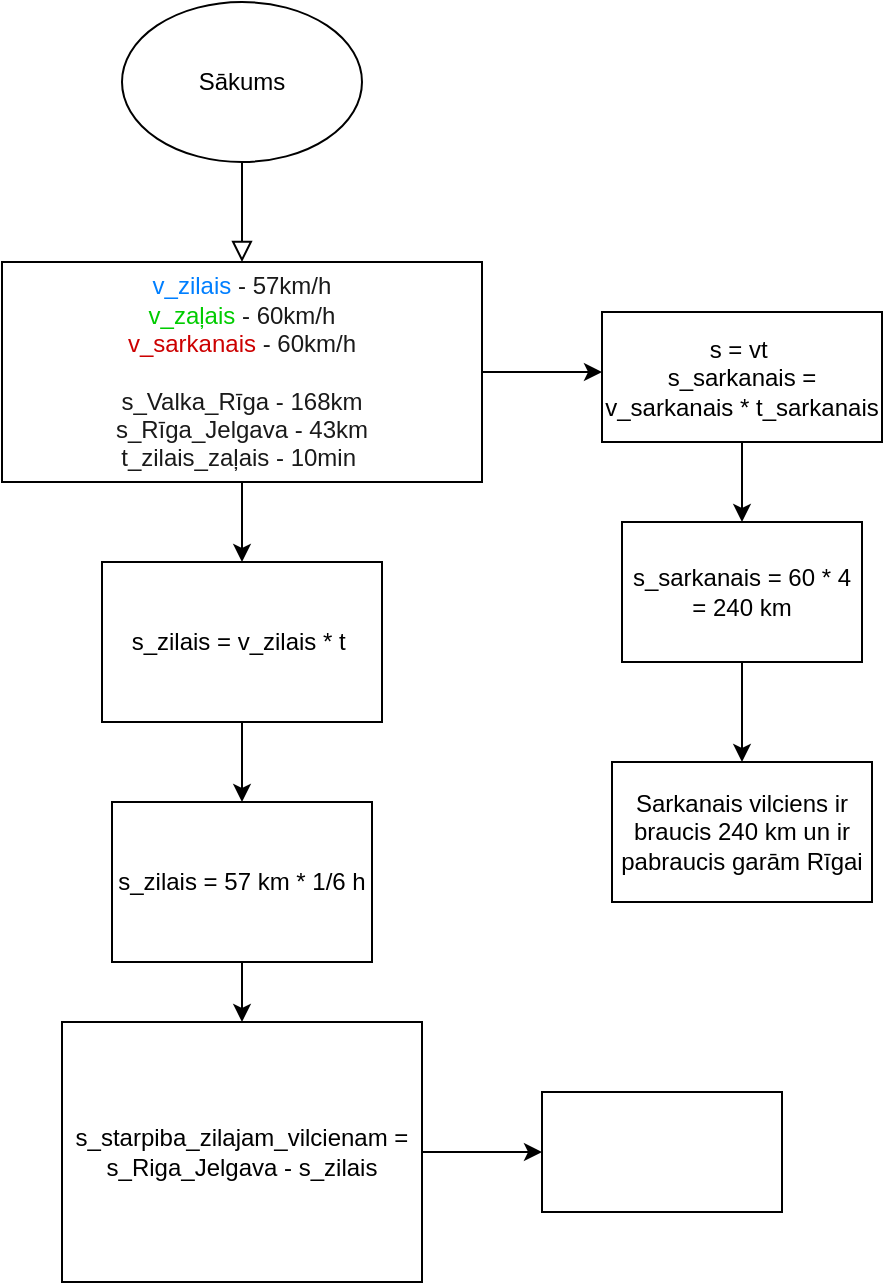 <mxfile version="24.7.16">
  <diagram id="C5RBs43oDa-KdzZeNtuy" name="Page-1">
    <mxGraphModel dx="954" dy="639" grid="1" gridSize="10" guides="1" tooltips="1" connect="1" arrows="1" fold="1" page="1" pageScale="1" pageWidth="827" pageHeight="1169" math="0" shadow="0">
      <root>
        <mxCell id="WIyWlLk6GJQsqaUBKTNV-0" />
        <mxCell id="WIyWlLk6GJQsqaUBKTNV-1" parent="WIyWlLk6GJQsqaUBKTNV-0" />
        <mxCell id="WIyWlLk6GJQsqaUBKTNV-2" value="" style="rounded=0;html=1;jettySize=auto;orthogonalLoop=1;fontSize=11;endArrow=block;endFill=0;endSize=8;strokeWidth=1;shadow=0;labelBackgroundColor=none;edgeStyle=orthogonalEdgeStyle;curved=0;fillColor=#f5f5f5;strokeColor=#000000;" parent="WIyWlLk6GJQsqaUBKTNV-1" edge="1">
          <mxGeometry relative="1" as="geometry">
            <mxPoint x="220" y="120" as="sourcePoint" />
            <mxPoint x="220" y="170" as="targetPoint" />
          </mxGeometry>
        </mxCell>
        <mxCell id="Ahagz1rytBNZaV60CYtw-1" value="Sākums" style="ellipse;whiteSpace=wrap;html=1;" parent="WIyWlLk6GJQsqaUBKTNV-1" vertex="1">
          <mxGeometry x="160" y="40" width="120" height="80" as="geometry" />
        </mxCell>
        <mxCell id="IT3buVjhlxFBMhq0vRsQ-2" style="edgeStyle=orthogonalEdgeStyle;rounded=0;orthogonalLoop=1;jettySize=auto;html=1;exitX=1;exitY=0.5;exitDx=0;exitDy=0;" edge="1" parent="WIyWlLk6GJQsqaUBKTNV-1" source="Ahagz1rytBNZaV60CYtw-2">
          <mxGeometry relative="1" as="geometry">
            <mxPoint x="400" y="225" as="targetPoint" />
          </mxGeometry>
        </mxCell>
        <mxCell id="Ahagz1rytBNZaV60CYtw-2" value="&lt;font color=&quot;#007fff&quot;&gt;v_zilais &lt;/font&gt;&lt;font color=&quot;#1a1a1a&quot;&gt;- 57km/h&lt;/font&gt;&lt;div&gt;&lt;font color=&quot;#00cc00&quot;&gt;v_zaļais &lt;/font&gt;&lt;font color=&quot;#1a1a1a&quot;&gt;- 60km/h&lt;/font&gt;&lt;/div&gt;&lt;div&gt;&lt;font color=&quot;#cc0000&quot;&gt;v_sarkanais &lt;/font&gt;&lt;font color=&quot;#1a1a1a&quot;&gt;- 60km/h&lt;/font&gt;&lt;/div&gt;&lt;div&gt;&lt;span style=&quot;color: rgb(26, 26, 26); background-color: initial;&quot;&gt;&lt;br&gt;&lt;/span&gt;&lt;/div&gt;&lt;div&gt;&lt;span style=&quot;color: rgb(26, 26, 26); background-color: initial;&quot;&gt;s_Valka_Rīga - 168km&lt;/span&gt;&lt;br&gt;&lt;/div&gt;&lt;div&gt;&lt;font color=&quot;#1a1a1a&quot;&gt;s_Rīga_Jelgava - 43km&lt;/font&gt;&lt;/div&gt;&lt;div&gt;&lt;font color=&quot;#1a1a1a&quot;&gt;t_zilais_zaļais - 10min&amp;nbsp;&lt;/font&gt;&lt;/div&gt;" style="rounded=0;whiteSpace=wrap;html=1;" parent="WIyWlLk6GJQsqaUBKTNV-1" vertex="1">
          <mxGeometry x="100" y="170" width="240" height="110" as="geometry" />
        </mxCell>
        <mxCell id="IT3buVjhlxFBMhq0vRsQ-4" style="edgeStyle=orthogonalEdgeStyle;rounded=0;orthogonalLoop=1;jettySize=auto;html=1;" edge="1" parent="WIyWlLk6GJQsqaUBKTNV-1" source="IT3buVjhlxFBMhq0vRsQ-3" target="IT3buVjhlxFBMhq0vRsQ-5">
          <mxGeometry relative="1" as="geometry">
            <mxPoint x="470" y="300" as="targetPoint" />
          </mxGeometry>
        </mxCell>
        <mxCell id="IT3buVjhlxFBMhq0vRsQ-3" value="s = vt&amp;nbsp;&lt;div&gt;s_sarkanais = v_sarkanais * t_sarkanais&lt;/div&gt;" style="rounded=0;whiteSpace=wrap;html=1;" vertex="1" parent="WIyWlLk6GJQsqaUBKTNV-1">
          <mxGeometry x="400" y="195" width="140" height="65" as="geometry" />
        </mxCell>
        <mxCell id="IT3buVjhlxFBMhq0vRsQ-6" style="edgeStyle=orthogonalEdgeStyle;rounded=0;orthogonalLoop=1;jettySize=auto;html=1;" edge="1" parent="WIyWlLk6GJQsqaUBKTNV-1" source="IT3buVjhlxFBMhq0vRsQ-5" target="IT3buVjhlxFBMhq0vRsQ-7">
          <mxGeometry relative="1" as="geometry">
            <mxPoint x="470" y="410" as="targetPoint" />
          </mxGeometry>
        </mxCell>
        <mxCell id="IT3buVjhlxFBMhq0vRsQ-5" value="s_sarkanais = 60 * 4 = 240 km" style="rounded=0;whiteSpace=wrap;html=1;" vertex="1" parent="WIyWlLk6GJQsqaUBKTNV-1">
          <mxGeometry x="410" y="300" width="120" height="70" as="geometry" />
        </mxCell>
        <mxCell id="IT3buVjhlxFBMhq0vRsQ-7" value="Sarkanais vilciens ir braucis 240 km un ir pabraucis garām Rīgai" style="rounded=0;whiteSpace=wrap;html=1;" vertex="1" parent="WIyWlLk6GJQsqaUBKTNV-1">
          <mxGeometry x="405" y="420" width="130" height="70" as="geometry" />
        </mxCell>
        <mxCell id="IT3buVjhlxFBMhq0vRsQ-11" value="" style="edgeStyle=orthogonalEdgeStyle;rounded=0;orthogonalLoop=1;jettySize=auto;html=1;" edge="1" parent="WIyWlLk6GJQsqaUBKTNV-1" source="IT3buVjhlxFBMhq0vRsQ-8" target="IT3buVjhlxFBMhq0vRsQ-10">
          <mxGeometry relative="1" as="geometry" />
        </mxCell>
        <mxCell id="IT3buVjhlxFBMhq0vRsQ-15" value="" style="edgeStyle=orthogonalEdgeStyle;rounded=0;orthogonalLoop=1;jettySize=auto;html=1;" edge="1" parent="WIyWlLk6GJQsqaUBKTNV-1" source="IT3buVjhlxFBMhq0vRsQ-10" target="IT3buVjhlxFBMhq0vRsQ-14">
          <mxGeometry relative="1" as="geometry" />
        </mxCell>
        <mxCell id="IT3buVjhlxFBMhq0vRsQ-10" value="s_zilais = 57 km * 1/6 h" style="whiteSpace=wrap;html=1;rounded=0;" vertex="1" parent="WIyWlLk6GJQsqaUBKTNV-1">
          <mxGeometry x="155" y="440" width="130" height="80" as="geometry" />
        </mxCell>
        <mxCell id="IT3buVjhlxFBMhq0vRsQ-12" value="" style="edgeStyle=orthogonalEdgeStyle;rounded=0;orthogonalLoop=1;jettySize=auto;html=1;exitX=0.5;exitY=1;exitDx=0;exitDy=0;" edge="1" parent="WIyWlLk6GJQsqaUBKTNV-1" source="Ahagz1rytBNZaV60CYtw-2" target="IT3buVjhlxFBMhq0vRsQ-8">
          <mxGeometry relative="1" as="geometry">
            <mxPoint x="220" y="350" as="targetPoint" />
            <mxPoint x="220" y="280" as="sourcePoint" />
          </mxGeometry>
        </mxCell>
        <mxCell id="IT3buVjhlxFBMhq0vRsQ-8" value="s_zilais = v_zilais * t&amp;nbsp;" style="rounded=0;whiteSpace=wrap;html=1;" vertex="1" parent="WIyWlLk6GJQsqaUBKTNV-1">
          <mxGeometry x="150" y="320" width="140" height="80" as="geometry" />
        </mxCell>
        <mxCell id="IT3buVjhlxFBMhq0vRsQ-17" value="" style="edgeStyle=orthogonalEdgeStyle;rounded=0;orthogonalLoop=1;jettySize=auto;html=1;" edge="1" parent="WIyWlLk6GJQsqaUBKTNV-1" source="IT3buVjhlxFBMhq0vRsQ-14" target="IT3buVjhlxFBMhq0vRsQ-16">
          <mxGeometry relative="1" as="geometry" />
        </mxCell>
        <mxCell id="IT3buVjhlxFBMhq0vRsQ-14" value="s_starpiba_zilajam_vilcienam = s_Riga_Jelgava - s_zilais" style="whiteSpace=wrap;html=1;rounded=0;" vertex="1" parent="WIyWlLk6GJQsqaUBKTNV-1">
          <mxGeometry x="130" y="550" width="180" height="130" as="geometry" />
        </mxCell>
        <mxCell id="IT3buVjhlxFBMhq0vRsQ-16" value="" style="whiteSpace=wrap;html=1;rounded=0;" vertex="1" parent="WIyWlLk6GJQsqaUBKTNV-1">
          <mxGeometry x="370" y="585" width="120" height="60" as="geometry" />
        </mxCell>
      </root>
    </mxGraphModel>
  </diagram>
</mxfile>
